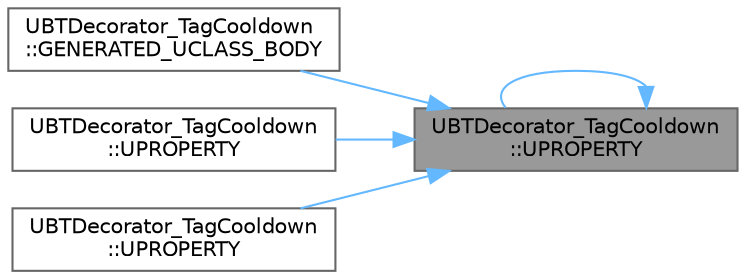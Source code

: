 digraph "UBTDecorator_TagCooldown::UPROPERTY"
{
 // INTERACTIVE_SVG=YES
 // LATEX_PDF_SIZE
  bgcolor="transparent";
  edge [fontname=Helvetica,fontsize=10,labelfontname=Helvetica,labelfontsize=10];
  node [fontname=Helvetica,fontsize=10,shape=box,height=0.2,width=0.4];
  rankdir="RL";
  Node1 [id="Node000001",label="UBTDecorator_TagCooldown\l::UPROPERTY",height=0.2,width=0.4,color="gray40", fillcolor="grey60", style="filled", fontcolor="black",tooltip="Value we will add or set to the Cooldown tag when this node is deactivated."];
  Node1 -> Node2 [id="edge1_Node000001_Node000002",dir="back",color="steelblue1",style="solid",tooltip=" "];
  Node2 [id="Node000002",label="UBTDecorator_TagCooldown\l::GENERATED_UCLASS_BODY",height=0.2,width=0.4,color="grey40", fillcolor="white", style="filled",URL="$df/d81/classUBTDecorator__TagCooldown.html#a5b9d0f2901e160b27978a954a1d31515",tooltip="Gameplay tag that will be used for the cooldown."];
  Node1 -> Node3 [id="edge2_Node000001_Node000003",dir="back",color="steelblue1",style="solid",tooltip=" "];
  Node3 [id="Node000003",label="UBTDecorator_TagCooldown\l::UPROPERTY",height=0.2,width=0.4,color="grey40", fillcolor="white", style="filled",URL="$df/d81/classUBTDecorator__TagCooldown.html#abefc45b16f5aa857fd0cecbc3edf9d4b",tooltip="Whether or not we are adding/setting to the cooldown tag's value when the decorator deactivates."];
  Node1 -> Node4 [id="edge3_Node000001_Node000004",dir="back",color="steelblue1",style="solid",tooltip=" "];
  Node4 [id="Node000004",label="UBTDecorator_TagCooldown\l::UPROPERTY",height=0.2,width=0.4,color="grey40", fillcolor="white", style="filled",URL="$df/d81/classUBTDecorator__TagCooldown.html#a7e22de4e8fe8dab68841a20c85b1eb37",tooltip="True if we are adding to any existing duration, false if we are setting the duration (potentially inv..."];
  Node1 -> Node1 [id="edge4_Node000001_Node000001",dir="back",color="steelblue1",style="solid",tooltip=" "];
}
